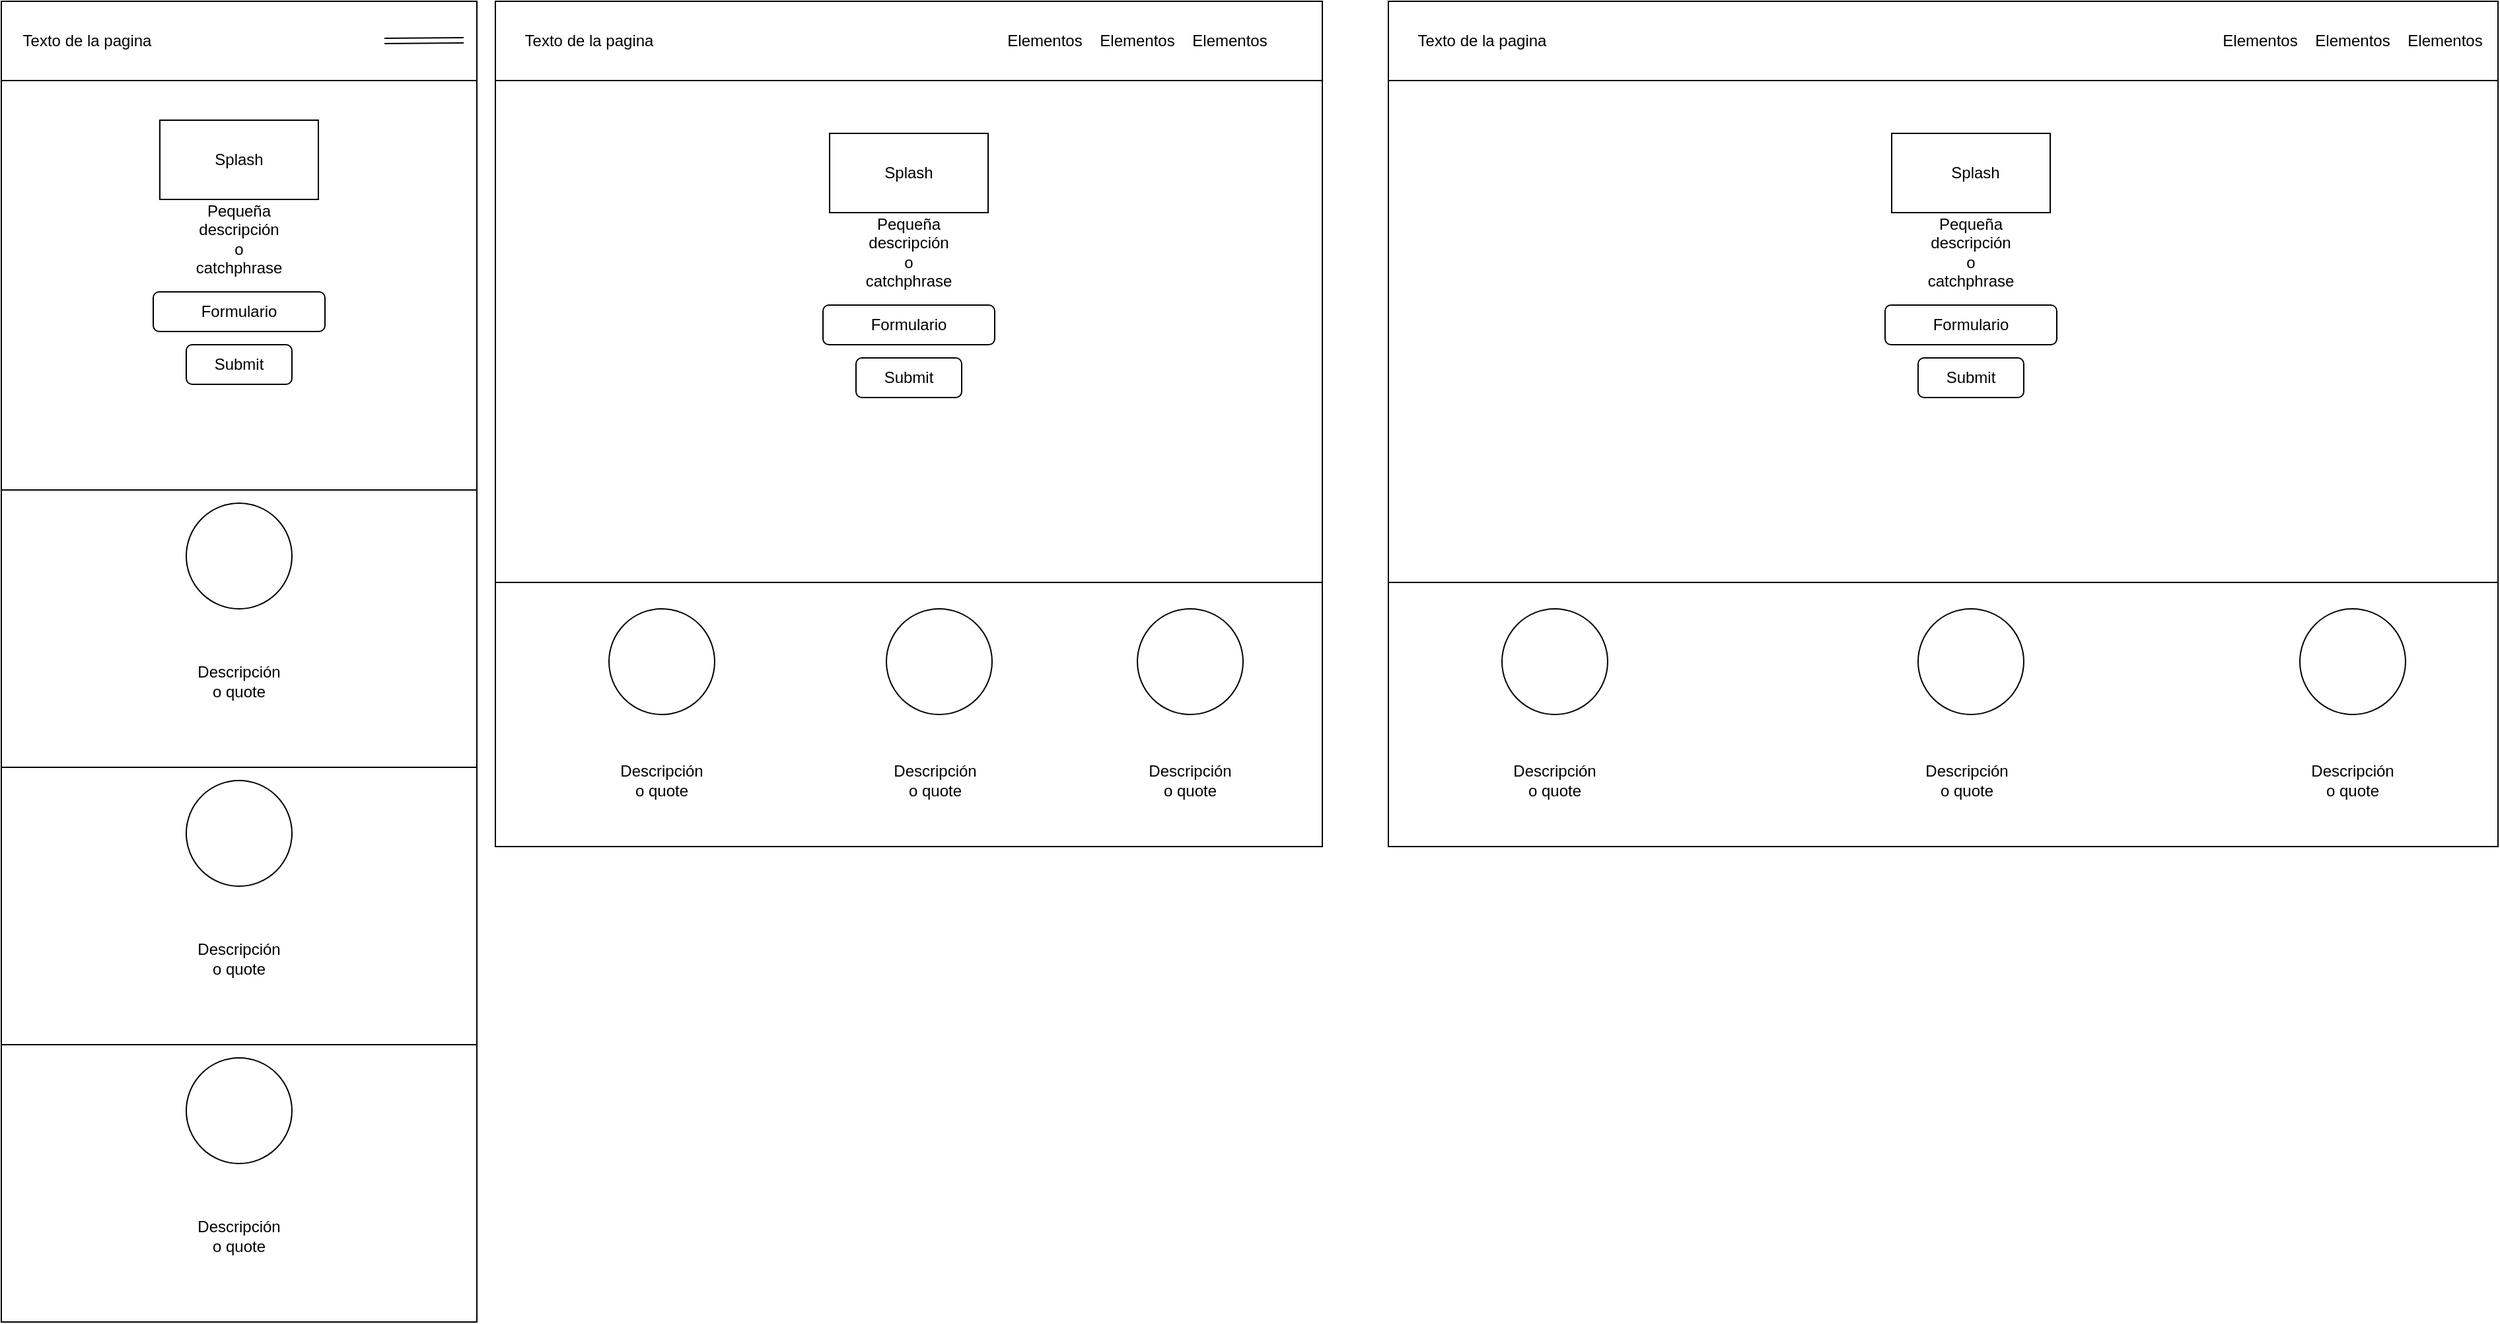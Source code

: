 <mxfile version="14.1.8" type="device"><diagram id="0JzA44j60Bj5ZNe_V999" name="Página-1"><mxGraphModel dx="3640" dy="1647" grid="1" gridSize="10" guides="1" tooltips="1" connect="1" arrows="1" fold="1" page="1" pageScale="1" pageWidth="827" pageHeight="1169" math="0" shadow="0"><root><mxCell id="0"/><mxCell id="1" parent="0"/><mxCell id="W8BbIRWPrRoRHVVrzOO6-1" value="" style="rounded=0;whiteSpace=wrap;html=1;" vertex="1" parent="1"><mxGeometry x="40" y="80" width="360" height="60" as="geometry"/></mxCell><mxCell id="W8BbIRWPrRoRHVVrzOO6-3" value="" style="shape=link;html=1;" edge="1" parent="1"><mxGeometry width="100" relative="1" as="geometry"><mxPoint x="330" y="110" as="sourcePoint"/><mxPoint x="390" y="109.5" as="targetPoint"/></mxGeometry></mxCell><mxCell id="W8BbIRWPrRoRHVVrzOO6-4" value="Texto de la pagina" style="text;html=1;strokeColor=none;fillColor=none;align=center;verticalAlign=middle;whiteSpace=wrap;rounded=0;" vertex="1" parent="1"><mxGeometry x="50" y="100" width="110" height="20" as="geometry"/></mxCell><mxCell id="W8BbIRWPrRoRHVVrzOO6-5" value="" style="rounded=0;whiteSpace=wrap;html=1;" vertex="1" parent="1"><mxGeometry x="40" y="140" width="360" height="310" as="geometry"/></mxCell><mxCell id="W8BbIRWPrRoRHVVrzOO6-6" value="" style="rounded=0;whiteSpace=wrap;html=1;" vertex="1" parent="1"><mxGeometry x="160" y="170" width="120" height="60" as="geometry"/></mxCell><mxCell id="W8BbIRWPrRoRHVVrzOO6-7" value="Splash" style="text;html=1;strokeColor=none;fillColor=none;align=center;verticalAlign=middle;whiteSpace=wrap;rounded=0;" vertex="1" parent="1"><mxGeometry x="200" y="190" width="40" height="20" as="geometry"/></mxCell><mxCell id="W8BbIRWPrRoRHVVrzOO6-8" value="Pequeña descripción o catchphrase" style="text;html=1;strokeColor=none;fillColor=none;align=center;verticalAlign=middle;whiteSpace=wrap;rounded=0;" vertex="1" parent="1"><mxGeometry x="200" y="250" width="40" height="20" as="geometry"/></mxCell><mxCell id="W8BbIRWPrRoRHVVrzOO6-9" value="" style="rounded=1;whiteSpace=wrap;html=1;" vertex="1" parent="1"><mxGeometry x="155" y="300" width="130" height="30" as="geometry"/></mxCell><mxCell id="W8BbIRWPrRoRHVVrzOO6-10" value="Formulario" style="text;html=1;strokeColor=none;fillColor=none;align=center;verticalAlign=middle;whiteSpace=wrap;rounded=0;" vertex="1" parent="1"><mxGeometry x="200" y="305" width="40" height="20" as="geometry"/></mxCell><mxCell id="W8BbIRWPrRoRHVVrzOO6-11" value="Submit" style="rounded=1;whiteSpace=wrap;html=1;" vertex="1" parent="1"><mxGeometry x="180" y="340" width="80" height="30" as="geometry"/></mxCell><mxCell id="W8BbIRWPrRoRHVVrzOO6-12" value="" style="rounded=0;whiteSpace=wrap;html=1;" vertex="1" parent="1"><mxGeometry x="40" y="450" width="360" height="210" as="geometry"/></mxCell><mxCell id="W8BbIRWPrRoRHVVrzOO6-15" value="" style="ellipse;whiteSpace=wrap;html=1;aspect=fixed;" vertex="1" parent="1"><mxGeometry x="180" y="460" width="80" height="80" as="geometry"/></mxCell><mxCell id="W8BbIRWPrRoRHVVrzOO6-17" value="Descripción o quote" style="text;html=1;strokeColor=none;fillColor=none;align=center;verticalAlign=middle;whiteSpace=wrap;rounded=0;" vertex="1" parent="1"><mxGeometry x="200" y="585" width="40" height="20" as="geometry"/></mxCell><mxCell id="W8BbIRWPrRoRHVVrzOO6-18" value="" style="rounded=0;whiteSpace=wrap;html=1;" vertex="1" parent="1"><mxGeometry x="40" y="660" width="360" height="210" as="geometry"/></mxCell><mxCell id="W8BbIRWPrRoRHVVrzOO6-19" value="" style="ellipse;whiteSpace=wrap;html=1;aspect=fixed;" vertex="1" parent="1"><mxGeometry x="180" y="670" width="80" height="80" as="geometry"/></mxCell><mxCell id="W8BbIRWPrRoRHVVrzOO6-20" value="Descripción o quote" style="text;html=1;strokeColor=none;fillColor=none;align=center;verticalAlign=middle;whiteSpace=wrap;rounded=0;" vertex="1" parent="1"><mxGeometry x="200" y="795" width="40" height="20" as="geometry"/></mxCell><mxCell id="W8BbIRWPrRoRHVVrzOO6-21" value="" style="rounded=0;whiteSpace=wrap;html=1;" vertex="1" parent="1"><mxGeometry x="40" y="870" width="360" height="210" as="geometry"/></mxCell><mxCell id="W8BbIRWPrRoRHVVrzOO6-22" value="" style="ellipse;whiteSpace=wrap;html=1;aspect=fixed;" vertex="1" parent="1"><mxGeometry x="180" y="880" width="80" height="80" as="geometry"/></mxCell><mxCell id="W8BbIRWPrRoRHVVrzOO6-23" value="Descripción o quote" style="text;html=1;strokeColor=none;fillColor=none;align=center;verticalAlign=middle;whiteSpace=wrap;rounded=0;" vertex="1" parent="1"><mxGeometry x="200" y="1005" width="40" height="20" as="geometry"/></mxCell><mxCell id="W8BbIRWPrRoRHVVrzOO6-24" value="" style="rounded=0;whiteSpace=wrap;html=1;" vertex="1" parent="1"><mxGeometry x="414" y="80" width="626" height="440" as="geometry"/></mxCell><mxCell id="W8BbIRWPrRoRHVVrzOO6-27" value="" style="rounded=0;whiteSpace=wrap;html=1;" vertex="1" parent="1"><mxGeometry x="414" y="80" width="626" height="60" as="geometry"/></mxCell><mxCell id="W8BbIRWPrRoRHVVrzOO6-28" value="" style="rounded=0;whiteSpace=wrap;html=1;" vertex="1" parent="1"><mxGeometry x="667" y="180" width="120" height="60" as="geometry"/></mxCell><mxCell id="W8BbIRWPrRoRHVVrzOO6-29" value="Splash" style="text;html=1;strokeColor=none;fillColor=none;align=center;verticalAlign=middle;whiteSpace=wrap;rounded=0;" vertex="1" parent="1"><mxGeometry x="707" y="200" width="40" height="20" as="geometry"/></mxCell><mxCell id="W8BbIRWPrRoRHVVrzOO6-30" value="Pequeña descripción o catchphrase" style="text;html=1;strokeColor=none;fillColor=none;align=center;verticalAlign=middle;whiteSpace=wrap;rounded=0;" vertex="1" parent="1"><mxGeometry x="707" y="260" width="40" height="20" as="geometry"/></mxCell><mxCell id="W8BbIRWPrRoRHVVrzOO6-31" value="" style="rounded=1;whiteSpace=wrap;html=1;" vertex="1" parent="1"><mxGeometry x="662" y="310" width="130" height="30" as="geometry"/></mxCell><mxCell id="W8BbIRWPrRoRHVVrzOO6-32" value="Formulario" style="text;html=1;strokeColor=none;fillColor=none;align=center;verticalAlign=middle;whiteSpace=wrap;rounded=0;" vertex="1" parent="1"><mxGeometry x="707" y="315" width="40" height="20" as="geometry"/></mxCell><mxCell id="W8BbIRWPrRoRHVVrzOO6-33" value="Submit" style="rounded=1;whiteSpace=wrap;html=1;" vertex="1" parent="1"><mxGeometry x="687" y="350" width="80" height="30" as="geometry"/></mxCell><mxCell id="W8BbIRWPrRoRHVVrzOO6-36" value="Texto de la pagina" style="text;html=1;strokeColor=none;fillColor=none;align=center;verticalAlign=middle;whiteSpace=wrap;rounded=0;" vertex="1" parent="1"><mxGeometry x="430" y="100" width="110" height="20" as="geometry"/></mxCell><mxCell id="W8BbIRWPrRoRHVVrzOO6-37" value="Elementos" style="text;html=1;strokeColor=none;fillColor=none;align=center;verticalAlign=middle;whiteSpace=wrap;rounded=0;" vertex="1" parent="1"><mxGeometry x="880" y="100" width="40" height="20" as="geometry"/></mxCell><mxCell id="W8BbIRWPrRoRHVVrzOO6-38" value="Elementos" style="text;html=1;strokeColor=none;fillColor=none;align=center;verticalAlign=middle;whiteSpace=wrap;rounded=0;" vertex="1" parent="1"><mxGeometry x="950" y="100" width="40" height="20" as="geometry"/></mxCell><mxCell id="W8BbIRWPrRoRHVVrzOO6-39" value="Elementos" style="text;html=1;strokeColor=none;fillColor=none;align=center;verticalAlign=middle;whiteSpace=wrap;rounded=0;" vertex="1" parent="1"><mxGeometry x="810" y="100" width="40" height="20" as="geometry"/></mxCell><mxCell id="W8BbIRWPrRoRHVVrzOO6-41" value="" style="rounded=0;whiteSpace=wrap;html=1;" vertex="1" parent="1"><mxGeometry x="414" y="520" width="626" height="200" as="geometry"/></mxCell><mxCell id="W8BbIRWPrRoRHVVrzOO6-42" value="" style="ellipse;whiteSpace=wrap;html=1;aspect=fixed;" vertex="1" parent="1"><mxGeometry x="500" y="540" width="80" height="80" as="geometry"/></mxCell><mxCell id="W8BbIRWPrRoRHVVrzOO6-43" value="" style="ellipse;whiteSpace=wrap;html=1;aspect=fixed;" vertex="1" parent="1"><mxGeometry x="710" y="540" width="80" height="80" as="geometry"/></mxCell><mxCell id="W8BbIRWPrRoRHVVrzOO6-44" value="" style="ellipse;whiteSpace=wrap;html=1;aspect=fixed;" vertex="1" parent="1"><mxGeometry x="900" y="540" width="80" height="80" as="geometry"/></mxCell><mxCell id="W8BbIRWPrRoRHVVrzOO6-45" value="Descripción o quote" style="text;html=1;strokeColor=none;fillColor=none;align=center;verticalAlign=middle;whiteSpace=wrap;rounded=0;" vertex="1" parent="1"><mxGeometry x="520" y="660" width="40" height="20" as="geometry"/></mxCell><mxCell id="W8BbIRWPrRoRHVVrzOO6-46" value="Descripción o quote" style="text;html=1;strokeColor=none;fillColor=none;align=center;verticalAlign=middle;whiteSpace=wrap;rounded=0;" vertex="1" parent="1"><mxGeometry x="727" y="660" width="40" height="20" as="geometry"/></mxCell><mxCell id="W8BbIRWPrRoRHVVrzOO6-47" value="Descripción o quote" style="text;html=1;strokeColor=none;fillColor=none;align=center;verticalAlign=middle;whiteSpace=wrap;rounded=0;" vertex="1" parent="1"><mxGeometry x="920" y="660" width="40" height="20" as="geometry"/></mxCell><mxCell id="W8BbIRWPrRoRHVVrzOO6-48" value="" style="rounded=0;whiteSpace=wrap;html=1;" vertex="1" parent="1"><mxGeometry x="1090" y="80" width="840" height="460" as="geometry"/></mxCell><mxCell id="W8BbIRWPrRoRHVVrzOO6-49" value="" style="rounded=0;whiteSpace=wrap;html=1;" vertex="1" parent="1"><mxGeometry x="1090" y="80" width="840" height="60" as="geometry"/></mxCell><mxCell id="W8BbIRWPrRoRHVVrzOO6-50" value="" style="rounded=0;whiteSpace=wrap;html=1;" vertex="1" parent="1"><mxGeometry x="1471" y="180" width="120" height="60" as="geometry"/></mxCell><mxCell id="W8BbIRWPrRoRHVVrzOO6-51" value="Splash" style="text;html=1;strokeColor=none;fillColor=none;align=center;verticalAlign=middle;whiteSpace=wrap;rounded=0;" vertex="1" parent="1"><mxGeometry x="1511" y="200" width="47" height="20" as="geometry"/></mxCell><mxCell id="W8BbIRWPrRoRHVVrzOO6-52" value="Pequeña descripción o catchphrase" style="text;html=1;strokeColor=none;fillColor=none;align=center;verticalAlign=middle;whiteSpace=wrap;rounded=0;" vertex="1" parent="1"><mxGeometry x="1511" y="260" width="40" height="20" as="geometry"/></mxCell><mxCell id="W8BbIRWPrRoRHVVrzOO6-53" value="" style="rounded=1;whiteSpace=wrap;html=1;" vertex="1" parent="1"><mxGeometry x="1466" y="310" width="130" height="30" as="geometry"/></mxCell><mxCell id="W8BbIRWPrRoRHVVrzOO6-54" value="Formulario" style="text;html=1;strokeColor=none;fillColor=none;align=center;verticalAlign=middle;whiteSpace=wrap;rounded=0;" vertex="1" parent="1"><mxGeometry x="1511" y="315" width="40" height="20" as="geometry"/></mxCell><mxCell id="W8BbIRWPrRoRHVVrzOO6-55" value="Submit" style="rounded=1;whiteSpace=wrap;html=1;" vertex="1" parent="1"><mxGeometry x="1491" y="350" width="80" height="30" as="geometry"/></mxCell><mxCell id="W8BbIRWPrRoRHVVrzOO6-56" value="Texto de la pagina" style="text;html=1;strokeColor=none;fillColor=none;align=center;verticalAlign=middle;whiteSpace=wrap;rounded=0;" vertex="1" parent="1"><mxGeometry x="1106" y="100" width="110" height="20" as="geometry"/></mxCell><mxCell id="W8BbIRWPrRoRHVVrzOO6-57" value="Elementos" style="text;html=1;strokeColor=none;fillColor=none;align=center;verticalAlign=middle;whiteSpace=wrap;rounded=0;" vertex="1" parent="1"><mxGeometry x="1800" y="100" width="40" height="20" as="geometry"/></mxCell><mxCell id="W8BbIRWPrRoRHVVrzOO6-58" value="Elementos" style="text;html=1;strokeColor=none;fillColor=none;align=center;verticalAlign=middle;whiteSpace=wrap;rounded=0;" vertex="1" parent="1"><mxGeometry x="1870" y="100" width="40" height="20" as="geometry"/></mxCell><mxCell id="W8BbIRWPrRoRHVVrzOO6-59" value="Elementos" style="text;html=1;strokeColor=none;fillColor=none;align=center;verticalAlign=middle;whiteSpace=wrap;rounded=0;" vertex="1" parent="1"><mxGeometry x="1730" y="100" width="40" height="20" as="geometry"/></mxCell><mxCell id="W8BbIRWPrRoRHVVrzOO6-60" value="" style="rounded=0;whiteSpace=wrap;html=1;" vertex="1" parent="1"><mxGeometry x="1090" y="520" width="840" height="200" as="geometry"/></mxCell><mxCell id="W8BbIRWPrRoRHVVrzOO6-61" value="" style="ellipse;whiteSpace=wrap;html=1;aspect=fixed;" vertex="1" parent="1"><mxGeometry x="1176" y="540" width="80" height="80" as="geometry"/></mxCell><mxCell id="W8BbIRWPrRoRHVVrzOO6-62" value="" style="ellipse;whiteSpace=wrap;html=1;aspect=fixed;" vertex="1" parent="1"><mxGeometry x="1491" y="540" width="80" height="80" as="geometry"/></mxCell><mxCell id="W8BbIRWPrRoRHVVrzOO6-63" value="" style="ellipse;whiteSpace=wrap;html=1;aspect=fixed;" vertex="1" parent="1"><mxGeometry x="1780" y="540" width="80" height="80" as="geometry"/></mxCell><mxCell id="W8BbIRWPrRoRHVVrzOO6-64" value="Descripción o quote" style="text;html=1;strokeColor=none;fillColor=none;align=center;verticalAlign=middle;whiteSpace=wrap;rounded=0;" vertex="1" parent="1"><mxGeometry x="1196" y="660" width="40" height="20" as="geometry"/></mxCell><mxCell id="W8BbIRWPrRoRHVVrzOO6-65" value="Descripción o quote" style="text;html=1;strokeColor=none;fillColor=none;align=center;verticalAlign=middle;whiteSpace=wrap;rounded=0;" vertex="1" parent="1"><mxGeometry x="1508" y="660" width="40" height="20" as="geometry"/></mxCell><mxCell id="W8BbIRWPrRoRHVVrzOO6-66" value="Descripción o quote" style="text;html=1;strokeColor=none;fillColor=none;align=center;verticalAlign=middle;whiteSpace=wrap;rounded=0;" vertex="1" parent="1"><mxGeometry x="1800" y="660" width="40" height="20" as="geometry"/></mxCell></root></mxGraphModel></diagram></mxfile>
